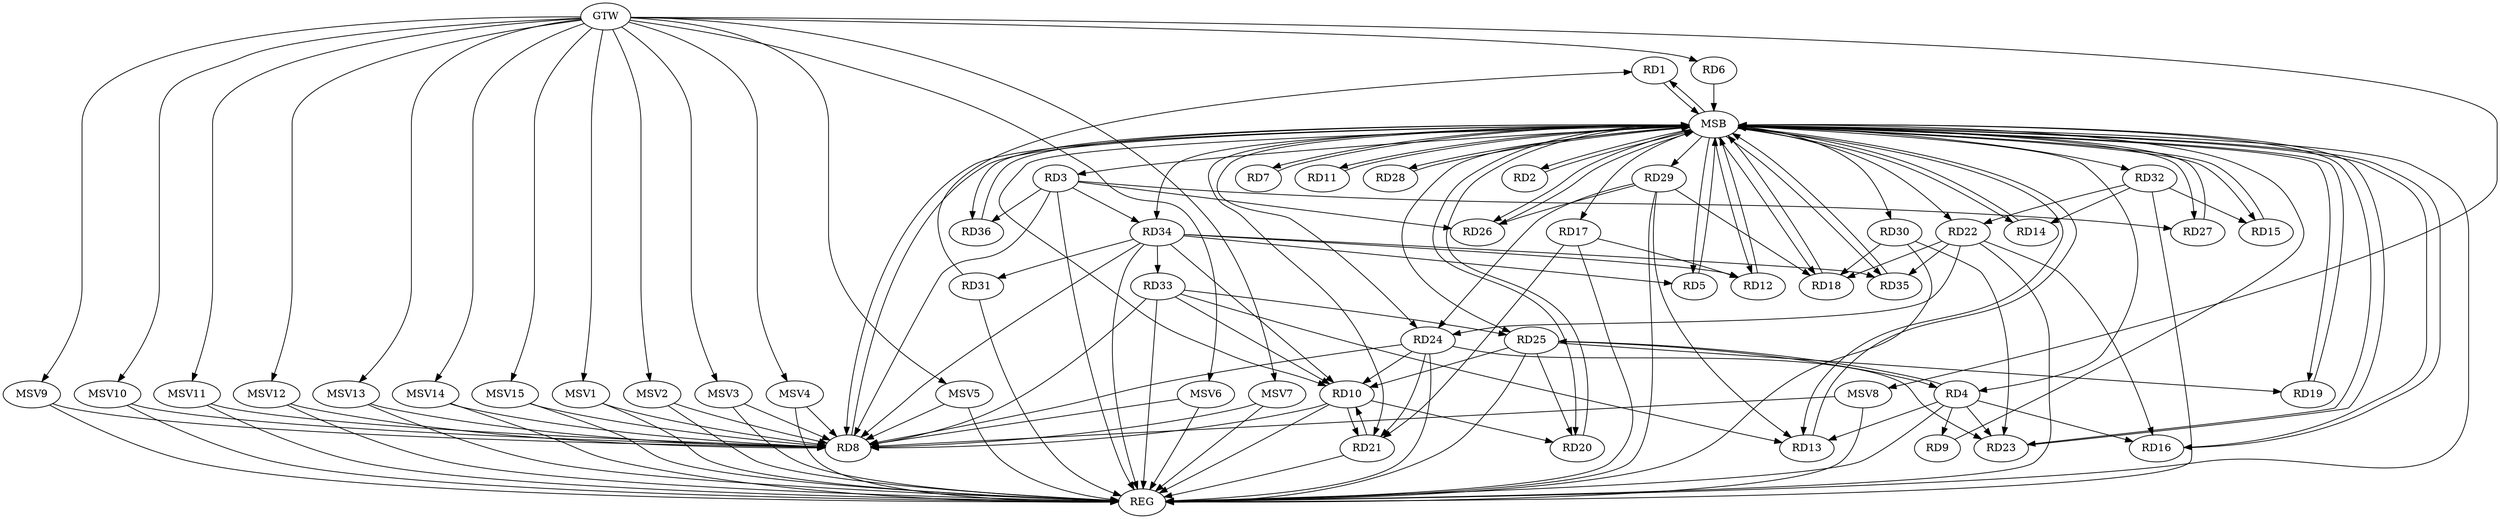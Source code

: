 strict digraph G {
  RD1 [ label="RD1" ];
  RD2 [ label="RD2" ];
  RD3 [ label="RD3" ];
  RD4 [ label="RD4" ];
  RD5 [ label="RD5" ];
  RD6 [ label="RD6" ];
  RD7 [ label="RD7" ];
  RD8 [ label="RD8" ];
  RD9 [ label="RD9" ];
  RD10 [ label="RD10" ];
  RD11 [ label="RD11" ];
  RD12 [ label="RD12" ];
  RD13 [ label="RD13" ];
  RD14 [ label="RD14" ];
  RD15 [ label="RD15" ];
  RD16 [ label="RD16" ];
  RD17 [ label="RD17" ];
  RD18 [ label="RD18" ];
  RD19 [ label="RD19" ];
  RD20 [ label="RD20" ];
  RD21 [ label="RD21" ];
  RD22 [ label="RD22" ];
  RD23 [ label="RD23" ];
  RD24 [ label="RD24" ];
  RD25 [ label="RD25" ];
  RD26 [ label="RD26" ];
  RD27 [ label="RD27" ];
  RD28 [ label="RD28" ];
  RD29 [ label="RD29" ];
  RD30 [ label="RD30" ];
  RD31 [ label="RD31" ];
  RD32 [ label="RD32" ];
  RD33 [ label="RD33" ];
  RD34 [ label="RD34" ];
  RD35 [ label="RD35" ];
  RD36 [ label="RD36" ];
  GTW [ label="GTW" ];
  REG [ label="REG" ];
  MSB [ label="MSB" ];
  MSV1 [ label="MSV1" ];
  MSV2 [ label="MSV2" ];
  MSV3 [ label="MSV3" ];
  MSV4 [ label="MSV4" ];
  MSV5 [ label="MSV5" ];
  MSV6 [ label="MSV6" ];
  MSV7 [ label="MSV7" ];
  MSV8 [ label="MSV8" ];
  MSV9 [ label="MSV9" ];
  MSV10 [ label="MSV10" ];
  MSV11 [ label="MSV11" ];
  MSV12 [ label="MSV12" ];
  MSV13 [ label="MSV13" ];
  MSV14 [ label="MSV14" ];
  MSV15 [ label="MSV15" ];
  RD31 -> RD1;
  RD3 -> RD8;
  RD3 -> RD26;
  RD3 -> RD27;
  RD3 -> RD34;
  RD3 -> RD36;
  RD4 -> RD9;
  RD4 -> RD13;
  RD4 -> RD16;
  RD4 -> RD23;
  RD4 -> RD25;
  RD25 -> RD4;
  RD34 -> RD5;
  RD10 -> RD8;
  RD24 -> RD8;
  RD33 -> RD8;
  RD34 -> RD8;
  RD10 -> RD20;
  RD10 -> RD21;
  RD21 -> RD10;
  RD24 -> RD10;
  RD25 -> RD10;
  RD33 -> RD10;
  RD34 -> RD10;
  RD17 -> RD12;
  RD34 -> RD12;
  RD29 -> RD13;
  RD33 -> RD13;
  RD32 -> RD14;
  RD32 -> RD15;
  RD22 -> RD16;
  RD17 -> RD21;
  RD22 -> RD18;
  RD29 -> RD18;
  RD30 -> RD18;
  RD25 -> RD19;
  RD25 -> RD20;
  RD24 -> RD21;
  RD22 -> RD24;
  RD32 -> RD22;
  RD22 -> RD35;
  RD24 -> RD23;
  RD30 -> RD23;
  RD29 -> RD24;
  RD33 -> RD25;
  RD29 -> RD26;
  RD34 -> RD31;
  RD34 -> RD33;
  RD34 -> RD35;
  GTW -> RD6;
  RD3 -> REG;
  RD4 -> REG;
  RD10 -> REG;
  RD17 -> REG;
  RD21 -> REG;
  RD22 -> REG;
  RD24 -> REG;
  RD25 -> REG;
  RD29 -> REG;
  RD30 -> REG;
  RD31 -> REG;
  RD32 -> REG;
  RD33 -> REG;
  RD34 -> REG;
  RD1 -> MSB;
  MSB -> RD18;
  MSB -> RD23;
  MSB -> REG;
  RD2 -> MSB;
  MSB -> RD12;
  MSB -> RD26;
  RD5 -> MSB;
  MSB -> RD10;
  MSB -> RD24;
  MSB -> RD36;
  RD6 -> MSB;
  MSB -> RD5;
  MSB -> RD19;
  MSB -> RD22;
  MSB -> RD25;
  MSB -> RD32;
  RD7 -> MSB;
  MSB -> RD28;
  MSB -> RD30;
  MSB -> RD34;
  MSB -> RD35;
  RD8 -> MSB;
  RD9 -> MSB;
  MSB -> RD14;
  MSB -> RD27;
  RD11 -> MSB;
  MSB -> RD16;
  RD12 -> MSB;
  MSB -> RD13;
  MSB -> RD20;
  RD13 -> MSB;
  MSB -> RD2;
  MSB -> RD29;
  RD14 -> MSB;
  RD15 -> MSB;
  MSB -> RD7;
  RD16 -> MSB;
  MSB -> RD3;
  RD18 -> MSB;
  MSB -> RD8;
  MSB -> RD11;
  RD19 -> MSB;
  RD20 -> MSB;
  RD23 -> MSB;
  MSB -> RD17;
  RD26 -> MSB;
  MSB -> RD4;
  RD27 -> MSB;
  RD28 -> MSB;
  RD35 -> MSB;
  MSB -> RD15;
  MSB -> RD21;
  RD36 -> MSB;
  MSB -> RD1;
  MSV1 -> RD8;
  MSV2 -> RD8;
  MSV3 -> RD8;
  MSV4 -> RD8;
  MSV5 -> RD8;
  GTW -> MSV1;
  MSV1 -> REG;
  GTW -> MSV2;
  MSV2 -> REG;
  GTW -> MSV3;
  MSV3 -> REG;
  GTW -> MSV4;
  MSV4 -> REG;
  GTW -> MSV5;
  MSV5 -> REG;
  MSV6 -> RD8;
  GTW -> MSV6;
  MSV6 -> REG;
  MSV7 -> RD8;
  GTW -> MSV7;
  MSV7 -> REG;
  MSV8 -> RD8;
  GTW -> MSV8;
  MSV8 -> REG;
  MSV9 -> RD8;
  GTW -> MSV9;
  MSV9 -> REG;
  MSV10 -> RD8;
  GTW -> MSV10;
  MSV10 -> REG;
  MSV11 -> RD8;
  GTW -> MSV11;
  MSV11 -> REG;
  MSV12 -> RD8;
  GTW -> MSV12;
  MSV12 -> REG;
  MSV13 -> RD8;
  MSV14 -> RD8;
  GTW -> MSV13;
  MSV13 -> REG;
  GTW -> MSV14;
  MSV14 -> REG;
  MSV15 -> RD8;
  GTW -> MSV15;
  MSV15 -> REG;
}
